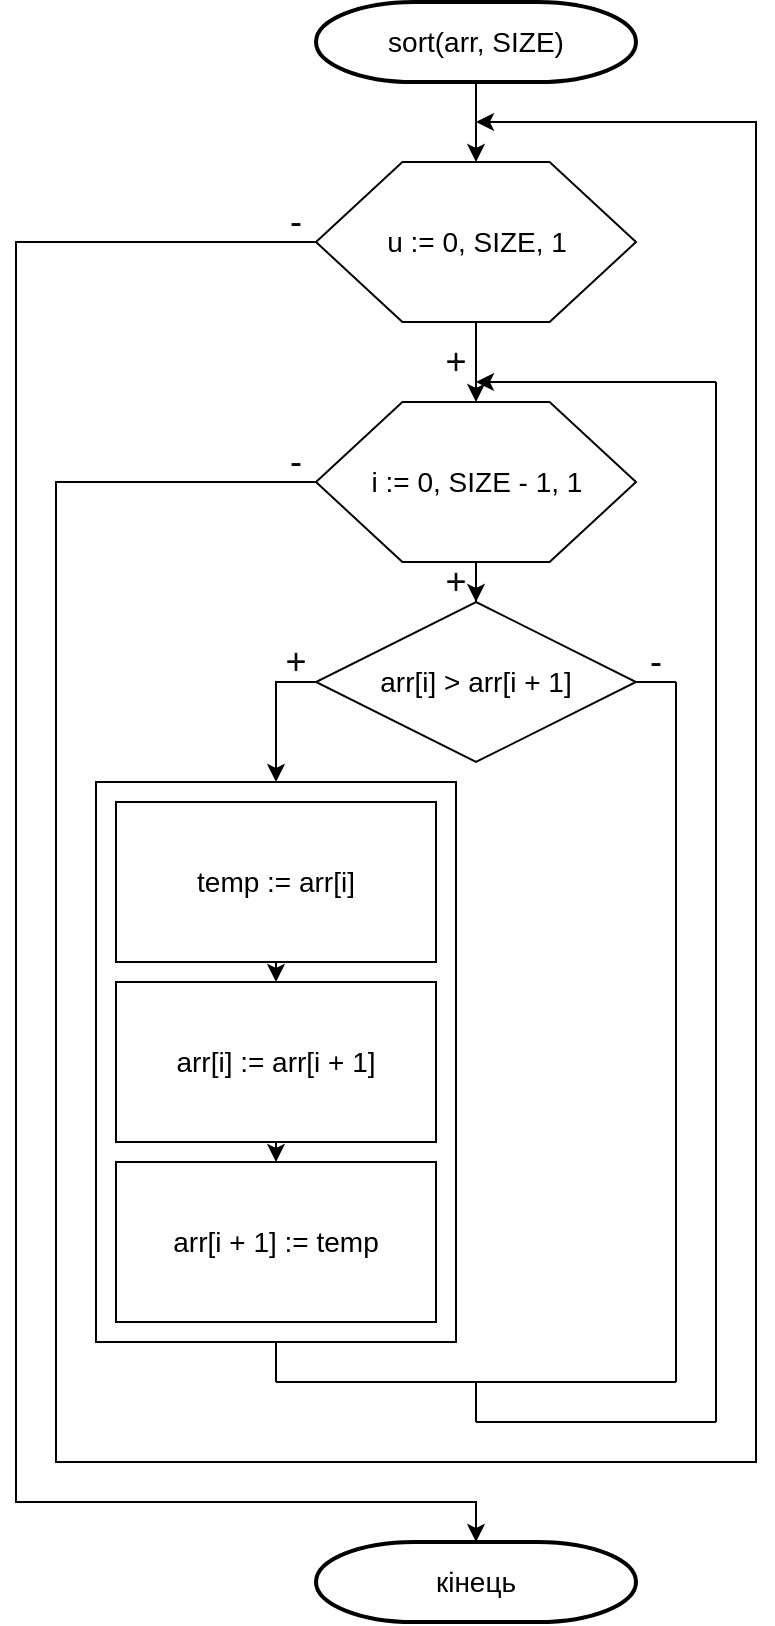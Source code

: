 <mxfile version="13.9.9" type="device"><diagram id="C5RBs43oDa-KdzZeNtuy" name="Page-1"><mxGraphModel dx="852" dy="494" grid="1" gridSize="10" guides="1" tooltips="1" connect="1" arrows="1" fold="1" page="1" pageScale="1" pageWidth="827" pageHeight="1169" math="0" shadow="0"><root><mxCell id="WIyWlLk6GJQsqaUBKTNV-0"/><mxCell id="WIyWlLk6GJQsqaUBKTNV-1" parent="WIyWlLk6GJQsqaUBKTNV-0"/><mxCell id="q4vfPZWjhP-IRCV263dX-16" value="" style="rounded=0;whiteSpace=wrap;html=1;" parent="WIyWlLk6GJQsqaUBKTNV-1" vertex="1"><mxGeometry x="250" y="430" width="180" height="280" as="geometry"/></mxCell><mxCell id="q4vfPZWjhP-IRCV263dX-6" value="" style="edgeStyle=orthogonalEdgeStyle;rounded=0;orthogonalLoop=1;jettySize=auto;html=1;" parent="WIyWlLk6GJQsqaUBKTNV-1" source="q4vfPZWjhP-IRCV263dX-0" edge="1"><mxGeometry relative="1" as="geometry"><mxPoint x="440" y="120" as="targetPoint"/></mxGeometry></mxCell><mxCell id="q4vfPZWjhP-IRCV263dX-0" value="&lt;font style=&quot;font-size: 14px&quot;&gt;sort(arr, SIZE)&lt;/font&gt;" style="strokeWidth=2;html=1;shape=mxgraph.flowchart.terminator;whiteSpace=wrap;" parent="WIyWlLk6GJQsqaUBKTNV-1" vertex="1"><mxGeometry x="360" y="40" width="160" height="40" as="geometry"/></mxCell><mxCell id="q4vfPZWjhP-IRCV263dX-9" style="edgeStyle=orthogonalEdgeStyle;rounded=0;orthogonalLoop=1;jettySize=auto;html=1;exitX=0.5;exitY=1;exitDx=0;exitDy=0;" parent="WIyWlLk6GJQsqaUBKTNV-1" source="q4vfPZWjhP-IRCV263dX-7" target="q4vfPZWjhP-IRCV263dX-8" edge="1"><mxGeometry relative="1" as="geometry"/></mxCell><mxCell id="q4vfPZWjhP-IRCV263dX-7" value="&lt;font style=&quot;font-size: 14px&quot;&gt;u := 0, SIZE, 1&lt;/font&gt;" style="verticalLabelPosition=middle;verticalAlign=middle;html=1;shape=hexagon;perimeter=hexagonPerimeter2;arcSize=6;size=0.27;labelPosition=center;align=center;" parent="WIyWlLk6GJQsqaUBKTNV-1" vertex="1"><mxGeometry x="360" y="120" width="160" height="80" as="geometry"/></mxCell><mxCell id="q4vfPZWjhP-IRCV263dX-11" value="" style="edgeStyle=orthogonalEdgeStyle;rounded=0;orthogonalLoop=1;jettySize=auto;html=1;" parent="WIyWlLk6GJQsqaUBKTNV-1" source="q4vfPZWjhP-IRCV263dX-8" target="q4vfPZWjhP-IRCV263dX-10" edge="1"><mxGeometry relative="1" as="geometry"/></mxCell><mxCell id="q4vfPZWjhP-IRCV263dX-8" value="&lt;font style=&quot;font-size: 14px&quot;&gt;i := 0, SIZE - 1, 1&lt;/font&gt;" style="verticalLabelPosition=middle;verticalAlign=middle;html=1;shape=hexagon;perimeter=hexagonPerimeter2;arcSize=6;size=0.27;labelPosition=center;align=center;" parent="WIyWlLk6GJQsqaUBKTNV-1" vertex="1"><mxGeometry x="360" y="240" width="160" height="80" as="geometry"/></mxCell><mxCell id="q4vfPZWjhP-IRCV263dX-17" style="edgeStyle=orthogonalEdgeStyle;rounded=0;orthogonalLoop=1;jettySize=auto;html=1;exitX=0;exitY=0.5;exitDx=0;exitDy=0;entryX=0.5;entryY=0;entryDx=0;entryDy=0;" parent="WIyWlLk6GJQsqaUBKTNV-1" source="q4vfPZWjhP-IRCV263dX-10" target="q4vfPZWjhP-IRCV263dX-16" edge="1"><mxGeometry relative="1" as="geometry"/></mxCell><mxCell id="q4vfPZWjhP-IRCV263dX-10" value="&lt;font style=&quot;font-size: 14px&quot;&gt;arr[i] &amp;gt; arr[i + 1]&lt;/font&gt;" style="rhombus;whiteSpace=wrap;html=1;arcSize=6;" parent="WIyWlLk6GJQsqaUBKTNV-1" vertex="1"><mxGeometry x="360" y="340" width="160" height="80" as="geometry"/></mxCell><mxCell id="q4vfPZWjhP-IRCV263dX-18" style="edgeStyle=orthogonalEdgeStyle;rounded=0;orthogonalLoop=1;jettySize=auto;html=1;exitX=0.5;exitY=1;exitDx=0;exitDy=0;entryX=0.5;entryY=0;entryDx=0;entryDy=0;" parent="WIyWlLk6GJQsqaUBKTNV-1" source="q4vfPZWjhP-IRCV263dX-12" target="q4vfPZWjhP-IRCV263dX-15" edge="1"><mxGeometry relative="1" as="geometry"/></mxCell><mxCell id="q4vfPZWjhP-IRCV263dX-12" value="&lt;font style=&quot;font-size: 14px&quot;&gt;temp := arr[i]&lt;/font&gt;" style="whiteSpace=wrap;html=1;arcSize=6;" parent="WIyWlLk6GJQsqaUBKTNV-1" vertex="1"><mxGeometry x="260" y="440" width="160" height="80" as="geometry"/></mxCell><mxCell id="q4vfPZWjhP-IRCV263dX-14" value="&lt;font style=&quot;font-size: 14px&quot;&gt;arr[i + 1] := temp&lt;/font&gt;" style="whiteSpace=wrap;html=1;arcSize=6;" parent="WIyWlLk6GJQsqaUBKTNV-1" vertex="1"><mxGeometry x="260" y="620" width="160" height="80" as="geometry"/></mxCell><mxCell id="q4vfPZWjhP-IRCV263dX-19" style="edgeStyle=orthogonalEdgeStyle;rounded=0;orthogonalLoop=1;jettySize=auto;html=1;exitX=0.5;exitY=1;exitDx=0;exitDy=0;entryX=0.5;entryY=0;entryDx=0;entryDy=0;" parent="WIyWlLk6GJQsqaUBKTNV-1" source="q4vfPZWjhP-IRCV263dX-15" target="q4vfPZWjhP-IRCV263dX-14" edge="1"><mxGeometry relative="1" as="geometry"/></mxCell><mxCell id="q4vfPZWjhP-IRCV263dX-15" value="&lt;font style=&quot;font-size: 14px&quot;&gt;arr[i] := arr[i + 1]&lt;/font&gt;" style="whiteSpace=wrap;html=1;arcSize=6;" parent="WIyWlLk6GJQsqaUBKTNV-1" vertex="1"><mxGeometry x="260" y="530" width="160" height="80" as="geometry"/></mxCell><mxCell id="q4vfPZWjhP-IRCV263dX-20" value="&lt;font style=&quot;font-size: 18px&quot;&gt;+&lt;/font&gt;" style="text;html=1;strokeColor=none;fillColor=none;align=center;verticalAlign=middle;whiteSpace=wrap;rounded=0;" parent="WIyWlLk6GJQsqaUBKTNV-1" vertex="1"><mxGeometry x="330" y="360" width="40" height="20" as="geometry"/></mxCell><mxCell id="q4vfPZWjhP-IRCV263dX-21" value="&lt;font style=&quot;font-size: 18px&quot;&gt;-&lt;/font&gt;" style="text;html=1;strokeColor=none;fillColor=none;align=center;verticalAlign=middle;whiteSpace=wrap;rounded=0;" parent="WIyWlLk6GJQsqaUBKTNV-1" vertex="1"><mxGeometry x="510" y="360" width="40" height="20" as="geometry"/></mxCell><mxCell id="q4vfPZWjhP-IRCV263dX-22" value="" style="endArrow=none;html=1;exitX=0.75;exitY=1;exitDx=0;exitDy=0;" parent="WIyWlLk6GJQsqaUBKTNV-1" source="q4vfPZWjhP-IRCV263dX-21" edge="1"><mxGeometry width="50" height="50" relative="1" as="geometry"><mxPoint x="470" y="430" as="sourcePoint"/><mxPoint x="520" y="380" as="targetPoint"/></mxGeometry></mxCell><mxCell id="q4vfPZWjhP-IRCV263dX-23" value="" style="endArrow=none;html=1;" parent="WIyWlLk6GJQsqaUBKTNV-1" edge="1"><mxGeometry width="50" height="50" relative="1" as="geometry"><mxPoint x="540" y="730" as="sourcePoint"/><mxPoint x="540" y="380" as="targetPoint"/></mxGeometry></mxCell><mxCell id="q4vfPZWjhP-IRCV263dX-24" value="" style="endArrow=none;html=1;" parent="WIyWlLk6GJQsqaUBKTNV-1" edge="1"><mxGeometry width="50" height="50" relative="1" as="geometry"><mxPoint x="340" y="730" as="sourcePoint"/><mxPoint x="540" y="730" as="targetPoint"/></mxGeometry></mxCell><mxCell id="q4vfPZWjhP-IRCV263dX-25" value="" style="endArrow=none;html=1;" parent="WIyWlLk6GJQsqaUBKTNV-1" edge="1"><mxGeometry width="50" height="50" relative="1" as="geometry"><mxPoint x="340" y="730" as="sourcePoint"/><mxPoint x="340" y="710" as="targetPoint"/></mxGeometry></mxCell><mxCell id="q4vfPZWjhP-IRCV263dX-27" value="" style="endArrow=none;html=1;" parent="WIyWlLk6GJQsqaUBKTNV-1" edge="1"><mxGeometry width="50" height="50" relative="1" as="geometry"><mxPoint x="440" y="730" as="sourcePoint"/><mxPoint x="440" y="750" as="targetPoint"/></mxGeometry></mxCell><mxCell id="q4vfPZWjhP-IRCV263dX-28" value="" style="endArrow=none;html=1;" parent="WIyWlLk6GJQsqaUBKTNV-1" edge="1"><mxGeometry width="50" height="50" relative="1" as="geometry"><mxPoint x="440" y="750" as="sourcePoint"/><mxPoint x="560" y="750" as="targetPoint"/></mxGeometry></mxCell><mxCell id="q4vfPZWjhP-IRCV263dX-29" value="" style="endArrow=none;html=1;" parent="WIyWlLk6GJQsqaUBKTNV-1" edge="1"><mxGeometry width="50" height="50" relative="1" as="geometry"><mxPoint x="560" y="750" as="sourcePoint"/><mxPoint x="560" y="230" as="targetPoint"/></mxGeometry></mxCell><mxCell id="q4vfPZWjhP-IRCV263dX-30" value="" style="endArrow=classic;html=1;" parent="WIyWlLk6GJQsqaUBKTNV-1" edge="1"><mxGeometry width="50" height="50" relative="1" as="geometry"><mxPoint x="560" y="230" as="sourcePoint"/><mxPoint x="440" y="230" as="targetPoint"/></mxGeometry></mxCell><mxCell id="q4vfPZWjhP-IRCV263dX-31" value="&lt;font style=&quot;font-size: 18px&quot;&gt;+&lt;/font&gt;" style="text;html=1;strokeColor=none;fillColor=none;align=center;verticalAlign=middle;whiteSpace=wrap;rounded=0;" parent="WIyWlLk6GJQsqaUBKTNV-1" vertex="1"><mxGeometry x="410" y="320" width="40" height="20" as="geometry"/></mxCell><mxCell id="q4vfPZWjhP-IRCV263dX-35" style="edgeStyle=orthogonalEdgeStyle;rounded=0;orthogonalLoop=1;jettySize=auto;html=1;exitX=0.75;exitY=1;exitDx=0;exitDy=0;" parent="WIyWlLk6GJQsqaUBKTNV-1" source="q4vfPZWjhP-IRCV263dX-32" edge="1"><mxGeometry relative="1" as="geometry"><mxPoint x="440" y="100" as="targetPoint"/><Array as="points"><mxPoint x="230" y="280"/><mxPoint x="230" y="770"/><mxPoint x="580" y="770"/><mxPoint x="580" y="100"/></Array></mxGeometry></mxCell><mxCell id="q4vfPZWjhP-IRCV263dX-32" value="&lt;font style=&quot;font-size: 18px&quot;&gt;-&lt;/font&gt;" style="text;html=1;strokeColor=none;fillColor=none;align=center;verticalAlign=middle;whiteSpace=wrap;rounded=0;" parent="WIyWlLk6GJQsqaUBKTNV-1" vertex="1"><mxGeometry x="330" y="260" width="40" height="20" as="geometry"/></mxCell><mxCell id="q4vfPZWjhP-IRCV263dX-33" value="&lt;font style=&quot;font-size: 18px&quot;&gt;+&lt;/font&gt;" style="text;html=1;strokeColor=none;fillColor=none;align=center;verticalAlign=middle;whiteSpace=wrap;rounded=0;" parent="WIyWlLk6GJQsqaUBKTNV-1" vertex="1"><mxGeometry x="410" y="210" width="40" height="20" as="geometry"/></mxCell><mxCell id="q4vfPZWjhP-IRCV263dX-37" style="edgeStyle=orthogonalEdgeStyle;rounded=0;orthogonalLoop=1;jettySize=auto;html=1;exitX=0.75;exitY=1;exitDx=0;exitDy=0;entryX=0.5;entryY=0;entryDx=0;entryDy=0;entryPerimeter=0;" parent="WIyWlLk6GJQsqaUBKTNV-1" source="q4vfPZWjhP-IRCV263dX-34" target="q4vfPZWjhP-IRCV263dX-36" edge="1"><mxGeometry relative="1" as="geometry"><Array as="points"><mxPoint x="210" y="160"/><mxPoint x="210" y="790"/><mxPoint x="440" y="790"/></Array></mxGeometry></mxCell><mxCell id="q4vfPZWjhP-IRCV263dX-34" value="&lt;font style=&quot;font-size: 18px&quot;&gt;-&lt;/font&gt;" style="text;html=1;strokeColor=none;fillColor=none;align=center;verticalAlign=middle;whiteSpace=wrap;rounded=0;" parent="WIyWlLk6GJQsqaUBKTNV-1" vertex="1"><mxGeometry x="330" y="140" width="40" height="20" as="geometry"/></mxCell><mxCell id="q4vfPZWjhP-IRCV263dX-36" value="&lt;font style=&quot;font-size: 14px&quot;&gt;кінець&lt;/font&gt;" style="strokeWidth=2;html=1;shape=mxgraph.flowchart.terminator;whiteSpace=wrap;" parent="WIyWlLk6GJQsqaUBKTNV-1" vertex="1"><mxGeometry x="360" y="810" width="160" height="40" as="geometry"/></mxCell></root></mxGraphModel></diagram></mxfile>